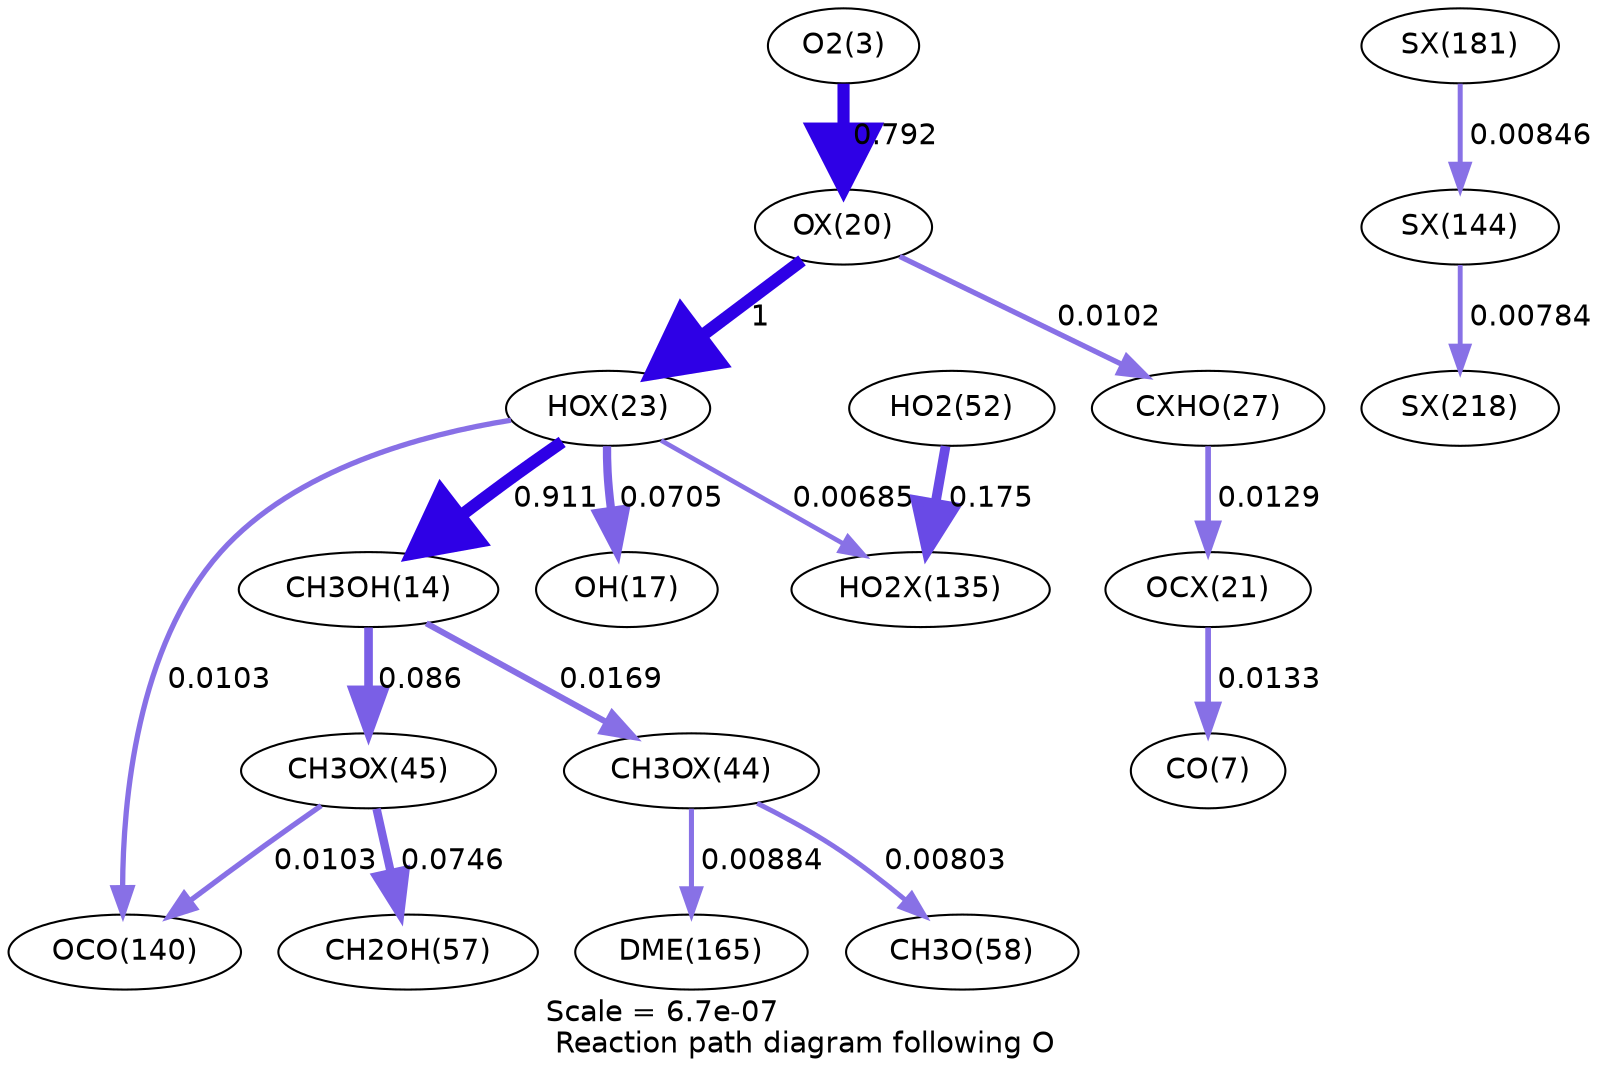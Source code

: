 digraph reaction_paths {
center=1;
s5 -> s34[fontname="Helvetica", penwidth=5.82, arrowsize=2.91, color="0.7, 1.29, 0.9"
, label=" 0.792"];
s34 -> s37[fontname="Helvetica", penwidth=6, arrowsize=3, color="0.7, 1.5, 0.9"
, label=" 1"];
s34 -> s40[fontname="Helvetica", penwidth=2.53, arrowsize=1.27, color="0.7, 0.51, 0.9"
, label=" 0.0102"];
s37 -> s16[fontname="Helvetica", penwidth=5.93, arrowsize=2.96, color="0.7, 1.41, 0.9"
, label=" 0.911"];
s37 -> s19[fontname="Helvetica", penwidth=4, arrowsize=2, color="0.7, 0.571, 0.9"
, label=" 0.0705"];
s37 -> s25[fontname="Helvetica", penwidth=2.55, arrowsize=1.27, color="0.7, 0.51, 0.9"
, label=" 0.0103"];
s37 -> s54[fontname="Helvetica", penwidth=2.24, arrowsize=1.12, color="0.7, 0.507, 0.9"
, label=" 0.00685"];
s16 -> s50[fontname="Helvetica", penwidth=4.15, arrowsize=2.07, color="0.7, 0.586, 0.9"
, label=" 0.086"];
s16 -> s49[fontname="Helvetica", penwidth=2.92, arrowsize=1.46, color="0.7, 0.517, 0.9"
, label=" 0.0169"];
s50 -> s25[fontname="Helvetica", penwidth=2.55, arrowsize=1.27, color="0.7, 0.51, 0.9"
, label=" 0.0103"];
s50 -> s22[fontname="Helvetica", penwidth=4.04, arrowsize=2.02, color="0.7, 0.575, 0.9"
, label=" 0.0746"];
s21 -> s54[fontname="Helvetica", penwidth=4.68, arrowsize=2.34, color="0.7, 0.675, 0.9"
, label=" 0.175"];
s49 -> s28[fontname="Helvetica", penwidth=2.43, arrowsize=1.22, color="0.7, 0.509, 0.9"
, label=" 0.00884"];
s49 -> s23[fontname="Helvetica", penwidth=2.36, arrowsize=1.18, color="0.7, 0.508, 0.9"
, label=" 0.00803"];
s40 -> s35[fontname="Helvetica", penwidth=2.72, arrowsize=1.36, color="0.7, 0.513, 0.9"
, label=" 0.0129"];
s35 -> s9[fontname="Helvetica", penwidth=2.74, arrowsize=1.37, color="0.7, 0.513, 0.9"
, label=" 0.0133"];
s57 -> s68[fontname="Helvetica", penwidth=2.34, arrowsize=1.17, color="0.7, 0.508, 0.9"
, label=" 0.00784"];
s63 -> s57[fontname="Helvetica", penwidth=2.4, arrowsize=1.2, color="0.7, 0.508, 0.9"
, label=" 0.00846"];
s5 [ fontname="Helvetica", label="O2(3)"];
s9 [ fontname="Helvetica", label="CO(7)"];
s16 [ fontname="Helvetica", label="CH3OH(14)"];
s19 [ fontname="Helvetica", label="OH(17)"];
s21 [ fontname="Helvetica", label="HO2(52)"];
s22 [ fontname="Helvetica", label="CH2OH(57)"];
s23 [ fontname="Helvetica", label="CH3O(58)"];
s25 [ fontname="Helvetica", label="OCO(140)"];
s28 [ fontname="Helvetica", label="DME(165)"];
s34 [ fontname="Helvetica", label="OX(20)"];
s35 [ fontname="Helvetica", label="OCX(21)"];
s37 [ fontname="Helvetica", label="HOX(23)"];
s40 [ fontname="Helvetica", label="CXHO(27)"];
s49 [ fontname="Helvetica", label="CH3OX(44)"];
s50 [ fontname="Helvetica", label="CH3OX(45)"];
s54 [ fontname="Helvetica", label="HO2X(135)"];
s57 [ fontname="Helvetica", label="SX(144)"];
s63 [ fontname="Helvetica", label="SX(181)"];
s68 [ fontname="Helvetica", label="SX(218)"];
 label = "Scale = 6.7e-07\l Reaction path diagram following O";
 fontname = "Helvetica";
}
